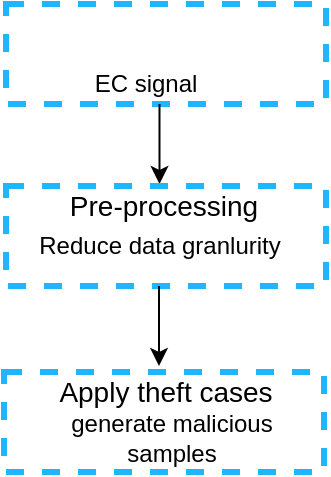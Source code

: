 <mxfile version="14.7.2" type="github">
  <diagram id="WFFXcrMp-PiCFahsQSqo" name="Page-1">
    <mxGraphModel dx="868" dy="482" grid="1" gridSize="10" guides="1" tooltips="1" connect="1" arrows="1" fold="1" page="1" pageScale="1" pageWidth="850" pageHeight="1100" math="1" shadow="0">
      <root>
        <mxCell id="0" />
        <mxCell id="1" parent="0" />
        <mxCell id="zxuzrYDHCOBBWx1caKwt-2" value="" style="rounded=0;whiteSpace=wrap;html=1;dashed=1;strokeWidth=3;fillColor=none;strokeColor=#1EB6FF;" vertex="1" parent="1">
          <mxGeometry x="10" y="20" width="160" height="50" as="geometry" />
        </mxCell>
        <mxCell id="zxuzrYDHCOBBWx1caKwt-3" value="EC signal" style="text;html=1;strokeColor=none;fillColor=none;align=center;verticalAlign=middle;whiteSpace=wrap;rounded=0;dashed=1;" vertex="1" parent="1">
          <mxGeometry x="45" y="50" width="70" height="20" as="geometry" />
        </mxCell>
        <mxCell id="zxuzrYDHCOBBWx1caKwt-4" value="" style="shape=image;html=1;verticalAlign=top;verticalLabelPosition=bottom;labelBackgroundColor=#ffffff;imageAspect=0;aspect=fixed;image=https://cdn2.iconfinder.com/data/icons/essential-web-5/50/pulse-activity-vital-wave-signal-128.png;dashed=1;strokeColor=#00FFFF;strokeWidth=2;" vertex="1" parent="1">
          <mxGeometry x="60" y="21" width="38" height="38" as="geometry" />
        </mxCell>
        <mxCell id="zxuzrYDHCOBBWx1caKwt-5" value="" style="endArrow=classic;html=1;" edge="1" parent="1">
          <mxGeometry width="50" height="50" relative="1" as="geometry">
            <mxPoint x="86.75" y="70" as="sourcePoint" />
            <mxPoint x="86.75" y="110" as="targetPoint" />
          </mxGeometry>
        </mxCell>
        <mxCell id="zxuzrYDHCOBBWx1caKwt-6" value="" style="rounded=0;whiteSpace=wrap;html=1;dashed=1;strokeWidth=3;fillColor=none;strokeColor=#1EB6FF;" vertex="1" parent="1">
          <mxGeometry x="10" y="111" width="160" height="50" as="geometry" />
        </mxCell>
        <mxCell id="zxuzrYDHCOBBWx1caKwt-7" value="&lt;font style=&quot;font-size: 14px&quot;&gt;Pre-processing&lt;/font&gt;" style="text;html=1;strokeColor=none;fillColor=none;align=center;verticalAlign=middle;whiteSpace=wrap;rounded=0;dashed=1;" vertex="1" parent="1">
          <mxGeometry x="36.5" y="111" width="103.5" height="20" as="geometry" />
        </mxCell>
        <mxCell id="zxuzrYDHCOBBWx1caKwt-8" value="Reduce data granlurity" style="text;html=1;strokeColor=none;fillColor=none;align=center;verticalAlign=middle;whiteSpace=wrap;rounded=0;dashed=1;" vertex="1" parent="1">
          <mxGeometry x="22" y="131" width="130" height="20" as="geometry" />
        </mxCell>
        <mxCell id="zxuzrYDHCOBBWx1caKwt-9" value="" style="rounded=0;whiteSpace=wrap;html=1;dashed=1;strokeWidth=3;fillColor=none;strokeColor=#1EB6FF;" vertex="1" parent="1">
          <mxGeometry x="9" y="204" width="160" height="50" as="geometry" />
        </mxCell>
        <mxCell id="zxuzrYDHCOBBWx1caKwt-10" value="" style="endArrow=classic;html=1;" edge="1" parent="1">
          <mxGeometry width="50" height="50" relative="1" as="geometry">
            <mxPoint x="86.5" y="161" as="sourcePoint" />
            <mxPoint x="86.5" y="201" as="targetPoint" />
          </mxGeometry>
        </mxCell>
        <mxCell id="zxuzrYDHCOBBWx1caKwt-11" value="&lt;font style=&quot;font-size: 14px&quot;&gt;Apply theft cases&lt;/font&gt;" style="text;html=1;strokeColor=none;fillColor=none;align=center;verticalAlign=middle;whiteSpace=wrap;rounded=0;dashed=1;" vertex="1" parent="1">
          <mxGeometry x="32.5" y="204" width="113.5" height="20" as="geometry" />
        </mxCell>
        <mxCell id="zxuzrYDHCOBBWx1caKwt-12" value="generate malicious samples" style="text;html=1;strokeColor=none;fillColor=none;align=center;verticalAlign=middle;whiteSpace=wrap;rounded=0;dashed=1;" vertex="1" parent="1">
          <mxGeometry x="36.5" y="227" width="111.75" height="20" as="geometry" />
        </mxCell>
      </root>
    </mxGraphModel>
  </diagram>
</mxfile>
